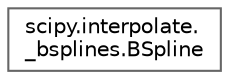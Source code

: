 digraph "Graphical Class Hierarchy"
{
 // LATEX_PDF_SIZE
  bgcolor="transparent";
  edge [fontname=Helvetica,fontsize=10,labelfontname=Helvetica,labelfontsize=10];
  node [fontname=Helvetica,fontsize=10,shape=box,height=0.2,width=0.4];
  rankdir="LR";
  Node0 [id="Node000000",label="scipy.interpolate.\l_bsplines.BSpline",height=0.2,width=0.4,color="grey40", fillcolor="white", style="filled",URL="$d7/d2f/classscipy_1_1interpolate_1_1__bsplines_1_1BSpline.html",tooltip=" "];
}
